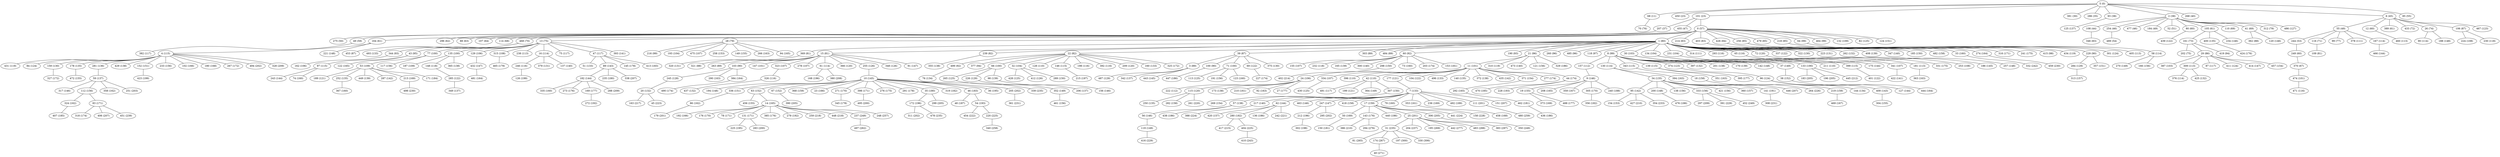 graph grafoDorogovtsev_500_Dijkstra  {
"5 (0)";
"68 (11)";
"450 (23)";
"101 (23)";
"381 (30)";
"286 (35)";
"207 (37)";
"93 (38)";
"2 (38)";
"268 (40)";
"108 (44)";
"6 (45)";
"254 (46)";
"477 (46)";
"455 (47)";
"55 (49)";
"184 (49)";
"275 (50)";
"52 (51)";
"244 (53)";
"489 (54)";
"85 (55)";
"0 (57)";
"49 (59)";
"80 (60)";
"12 (60)";
"249 (60)";
"389 (61)";
"105 (61)";
"164 (61)";
"296 (62)";
"88 (63)";
"107 (64)";
"370 (67)";
"114 (68)";
"110 (69)";
"41 (69)";
"468 (70)";
"116 (71)";
"433 (72)";
"161 (73)";
"26 (74)";
"202 (75)";
"13 (75)";
"70 (76)";
"99 (77)";
"28 (79)";
"312 (79)";
"1 (80)";
"369 (81)";
"15 (81)";
"109 (81)";
"239 (82)";
"22 (82)";
"214 (83)";
"403 (83)";
"346 (83)";
"426 (84)";
"256 (85)";
"479 (85)";
"218 (85)";
"29 (86)";
"106 (87)";
"39 (87)";
"453 (87)";
"321 (88)";
"362 (88)";
"303 (89)";
"3 (89)";
"484 (89)";
"263 (89)";
"103 (90)";
"100 (90)";
"229 (90)";
"60 (92)";
"499 (92)";
"190 (93)";
"344 (93)";
"377 (94)";
"419 (94)";
"43 (95)";
"21 (96)";
"260 (96)";
"485 (96)";
"118 (97)";
"415 (98)";
"64 (99)";
"216 (99)";
"8 (99)";
"464 (99)";
"77 (100)";
"135 (100)";
"66 (100)";
"71 (100)";
"147 (101)";
"11 (101)";
"474 (101)";
"30 (103)";
"387 (103)";
"134 (104)";
"231 (104)";
"193 (104)";
"32 (104)";
"129 (106)";
"24 (106)";
"162 (106)";
"323 (107)";
"278 (107)";
"155 (107)";
"334 (107)";
"341 (107)";
"475 (107)";
"315 (108)";
"253 (108)";
"224 (108)";
"132 (109)";
"187 (109)";
"53 (109)";
"128 (110)";
"396 (110)";
"42 (110)";
"211 (110)";
"314 (111)";
"378 (111)";
"222 (112)";
"157 (112)";
"238 (113)";
"309 (113)";
"405 (113)";
"460 (113)";
"181 (113)";
"376 (114)";
"61 (114)";
"90 (114)";
"58 (114)";
"16 (114)";
"130 (114)";
"167 (114)";
"343 (115)";
"146 (115)";
"139 (115)";
"97 (115)";
"399 (115)";
"4 (115)";
"246 (116)";
"198 (116)";
"293 (116)";
"326 (116)";
"471 (116)";
"65 (116)";
"392 (116)";
"75 (117)";
"87 (117)";
"491 (117)";
"47 (117)";
"382 (117)";
"148 (118)";
"232 (118)";
"230 (118)";
"310 (119)";
"431 (119)";
"434 (119)";
"209 (120)";
"366 (120)";
"115 (120)";
"72 (120)";
"177 (121)";
"199 (121)";
"189 (121)";
"104 (122)";
"439 (122)";
"69 (122)";
"285 (122)";
"401 (122)";
"337 (122)";
"374 (123)";
"467 (123)";
"96 (124)";
"84 (124)";
"301 (124)";
"411 (124)";
"113 (125)";
"428 (125)";
"430 (125)";
"265 (125)";
"82 (125)";
"255 (126)";
"348 (126)";
"412 (126)";
"486 (127)";
"245 (128)";
"284 (129)";
"226 (129)";
"487 (129)";
"322 (130)";
"159 (130)";
"375 (130)";
"223 (131)";
"379 (131)";
"320 (131)";
"262 (132)";
"20 (132)";
"437 (132)";
"397 (132)";
"425 (132)";
"160 (133)";
"493 (133)";
"496 (133)";
"51 (133)";
"7 (133)";
"144 (134)";
"76 (134)";
"252 (135)";
"140 (135)";
"34 (135)";
"178 (135)";
"400 (135)";
"250 (135)";
"281 (136)";
"59 (137)";
"349 (137)";
"206 (137)";
"125 (137)";
"342 (137)";
"355 (138)";
"57 (138)";
"429 (138)";
"173 (138)";
"201 (138)";
"372 (138)";
"365 (138)";
"98 (139)";
"170 (139)";
"165 (139)";
"408 (139)";
"449 (139)";
"217 (140)";
"473 (140)";
"347 (140)";
"137 (140)";
"300 (140)";
"422 (141)";
"393 (141)";
"95 (142)";
"287 (142)";
"435 (142)";
"89 (143)";
"409 (143)";
"62 (144)";
"466 (144)";
"243 (144)";
"182 (144)";
"175 (144)";
"127 (144)";
"186 (145)";
"10 (145)";
"443 (145)";
"56 (146)";
"463 (146)";
"9 (146)";
"317 (146)";
"156 (146)";
"120 (146)";
"234 (146)";
"247 (147)";
"414 (147)";
"91 (147)";
"432 (147)";
"142 (148)";
"200 (148)";
"257 (148)";
"188 (148)";
"221 (148)";
"194 (148)";
"37 (149)";
"352 (149)";
"270 (149)";
"119 (149)";
"364 (149)";
"185 (150)";
"298 (150)";
"307 (150)";
"289 (150)";
"124 (151)";
"152 (151)";
"357 (151)";
"336 (151)";
"38 (152)";
"63 (152)";
"67 (152)";
"154 (153)";
"258 (153)";
"371 (154)";
"269 (154)";
"457 (154)";
"149 (155)";
"456 (155)";
"472 (155)";
"19 (155)";
"304 (155)";
"138 (156)";
"112 (156)";
"233 (156)";
"117 (156)";
"121 (156)";
"333 (156)";
"166 (156)";
"421 (156)";
"461 (156)";
"191 (156)";
"313 (157)";
"360 (157)";
"420 (157)";
"418 (158)";
"18 (158)";
"282 (158)";
"482 (158)";
"219 (159)";
"368 (159)";
"17 (159)";
"73 (160)";
"74 (160)";
"367 (160)";
"79 (160)";
"123 (160)";
"335 (160)";
"33 (160)";
"210 (161)";
"353 (161)";
"324 (162)";
"86 (162)";
"358 (162)";
"394 (163)";
"92 (163)";
"363 (163)";
"290 (163)";
"351 (163)";
"266 (163)";
"274 (164)";
"384 (164)";
"444 (164)";
"481 (164)";
"94 (165)";
"14 (165)";
"122 (165)";
"208 (165)";
"292 (165)";
"102 (166)";
"192 (166)";
"23 (166)";
"469 (167)";
"359 (167)";
"458 (168)";
"180 (168)";
"50 (169)";
"373 (169)";
"213 (169)";
"236 (169)";
"176 (170)";
"305 (170)";
"271 (170)";
"78 (171)";
"316 (171)";
"131 (171)";
"83 (171)";
"398 (171)";
"327 (172)";
"267 (172)";
"325 (172)";
"318 (174)";
"277 (174)";
"227 (174)";
"490 (174)";
"44 (174)";
"203 (174)";
"276 (175)";
"241 (175)";
"331 (175)";
"143 (176)";
"273 (176)";
"385 (176)";
"424 (176)";
"488 (177)";
"27 (177)";
"395 (177)";
"169 (177)";
"345 (178)";
"145 (178)";
"291 (178)";
"465 (179)";
"35 (180)";
"235 (180)";
"150 (181)";
"462 (181)";
"153 (181)";
"356 (182)";
"319 (182)";
"280 (182)";
"413 (183)";
"46 (183)";
"171 (184)";
"407 (185)";
"470 (185)";
"438 (186)";
"440 (186)";
"329 (186)";
"447 (186)";
"136 (186)";
"436 (186)";
"476 (186)";
"48 (187)";
"240 (188)";
"492 (189)";
"133 (190)";
"141 (191)";
"279 (192)";
"272 (192)";
"54 (193)";
"228 (193)";
"225 (195)";
"36 (195)";
"212 (196)";
"168 (196)";
"172 (196)";
"215 (197)";
"302 (198)";
"126 (199)";
"423 (199)";
"495 (200)";
"283 (200)";
"179 (201)";
"25 (201)";
"111 (201)";
"311 (202)";
"494 (202)";
"205 (202)";
"295 (202)";
"251 (203)";
"306 (205)";
"390 (205)";
"183 (205)";
"196 (205)";
"299 (205)";
"406 (207)";
"446 (207)";
"338 (207)";
"151 (207)";
"380 (208)";
"328 (209)";
"297 (209)";
"288 (209)";
"427 (210)";
"386 (210)";
"445 (212)";
"402 (214)";
"417 (215)";
"163 (217)";
"259 (218)";
"448 (218)";
"261 (220)";
"242 (221)";
"454 (222)";
"45 (223)";
"388 (224)";
"441 (224)";
"220 (225)";
"404 (225)";
"264 (226)";
"158 (228)";
"416 (229)";
"391 (229)";
"459 (230)";
"498 (230)";
"361 (231)";
"308 (231)";
"354 (233)";
"31 (235)";
"478 (235)";
"339 (235)";
"204 (237)";
"451 (239)";
"332 (242)";
"410 (243)";
"350 (249)";
"452 (249)";
"237 (249)";
"248 (257)";
"340 (258)";
"480 (259)";
"497 (262)";
"81 (265)";
"174 (267)";
"195 (269)";
"40 (271)";
"294 (276)";
"442 (277)";
"483 (288)";
"383 (297)";
"197 (300)";
"330 (306)";
"5 (0)" -- "68 (11)";
"5 (0)" -- "450 (23)";
"5 (0)" -- "101 (23)";
"5 (0)" -- "381 (30)";
"5 (0)" -- "286 (35)";
"101 (23)" -- "207 (37)";
"5 (0)" -- "93 (38)";
"5 (0)" -- "2 (38)";
"5 (0)" -- "268 (40)";
"2 (38)" -- "108 (44)";
"5 (0)" -- "6 (45)";
"2 (38)" -- "254 (46)";
"2 (38)" -- "477 (46)";
"101 (23)" -- "455 (47)";
"6 (45)" -- "55 (49)";
"2 (38)" -- "184 (49)";
"207 (37)" -- "275 (50)";
"2 (38)" -- "52 (51)";
"55 (49)" -- "244 (53)";
"254 (46)" -- "489 (54)";
"5 (0)" -- "85 (55)";
"101 (23)" -- "0 (57)";
"0 (57)" -- "49 (59)";
"2 (38)" -- "80 (60)";
"6 (45)" -- "12 (60)";
"244 (53)" -- "249 (60)";
"6 (45)" -- "389 (61)";
"2 (38)" -- "105 (61)";
"0 (57)" -- "164 (61)";
"0 (57)" -- "296 (62)";
"0 (57)" -- "88 (63)";
"0 (57)" -- "107 (64)";
"249 (60)" -- "370 (67)";
"0 (57)" -- "114 (68)";
"2 (38)" -- "110 (69)";
"2 (38)" -- "41 (69)";
"0 (57)" -- "468 (70)";
"55 (49)" -- "116 (71)";
"6 (45)" -- "433 (72)";
"105 (61)" -- "161 (73)";
"6 (45)" -- "26 (74)";
"161 (73)" -- "202 (75)";
"0 (57)" -- "13 (75)";
"68 (11)" -- "70 (76)";
"55 (49)" -- "99 (77)";
"0 (57)" -- "28 (79)";
"2 (38)" -- "312 (79)";
"0 (57)" -- "1 (80)";
"1 (80)" -- "369 (81)";
"1 (80)" -- "15 (81)";
"116 (71)" -- "109 (81)";
"1 (80)" -- "239 (82)";
"1 (80)" -- "22 (82)";
"0 (57)" -- "214 (83)";
"0 (57)" -- "403 (83)";
"108 (44)" -- "346 (83)";
"0 (57)" -- "426 (84)";
"0 (57)" -- "256 (85)";
"0 (57)" -- "479 (85)";
"0 (57)" -- "218 (85)";
"161 (73)" -- "29 (86)";
"6 (45)" -- "106 (87)";
"1 (80)" -- "39 (87)";
"468 (70)" -- "453 (87)";
"15 (81)" -- "321 (88)";
"41 (69)" -- "362 (88)";
"1 (80)" -- "303 (89)";
"39 (87)" -- "3 (89)";
"1 (80)" -- "484 (89)";
"15 (81)" -- "263 (89)";
"15 (81)" -- "103 (90)";
"39 (87)" -- "100 (90)";
"256 (85)" -- "229 (90)";
"1 (80)" -- "60 (92)";
"22 (82)" -- "499 (92)";
"1 (80)" -- "190 (93)";
"13 (75)" -- "344 (93)";
"22 (82)" -- "377 (94)";
"161 (73)" -- "419 (94)";
"13 (75)" -- "43 (95)";
"1 (80)" -- "21 (96)";
"1 (80)" -- "260 (96)";
"1 (80)" -- "485 (96)";
"1 (80)" -- "118 (97)";
"403 (83)" -- "415 (98)";
"0 (57)" -- "64 (99)";
"28 (79)" -- "216 (99)";
"1 (80)" -- "8 (99)";
"0 (57)" -- "464 (99)";
"13 (75)" -- "77 (100)";
"13 (75)" -- "135 (100)";
"22 (82)" -- "66 (100)";
"39 (87)" -- "71 (100)";
"15 (81)" -- "147 (101)";
"21 (96)" -- "11 (101)";
"370 (67)" -- "474 (101)";
"1 (80)" -- "30 (103)";
"29 (86)" -- "387 (103)";
"1 (80)" -- "134 (104)";
"1 (80)" -- "231 (104)";
"28 (79)" -- "193 (104)";
"22 (82)" -- "32 (104)";
"13 (75)" -- "129 (106)";
"11 (101)" -- "24 (106)";
"344 (93)" -- "162 (106)";
"15 (81)" -- "323 (107)";
"15 (81)" -- "278 (107)";
"60 (92)" -- "155 (107)";
"11 (101)" -- "334 (107)";
"134 (104)" -- "341 (107)";
"28 (79)" -- "475 (107)";
"13 (75)" -- "315 (108)";
"231 (104)" -- "253 (108)";
"106 (87)" -- "224 (108)";
"0 (57)" -- "132 (109)";
"135 (100)" -- "187 (109)";
"77 (100)" -- "53 (109)";
"22 (82)" -- "128 (110)";
"11 (101)" -- "396 (110)";
"11 (101)" -- "42 (110)";
"30 (103)" -- "211 (110)";
"1 (80)" -- "314 (111)";
"55 (49)" -- "378 (111)";
"24 (106)" -- "222 (112)";
"8 (99)" -- "157 (112)";
"13 (75)" -- "238 (113)";
"29 (86)" -- "309 (113)";
"218 (85)" -- "405 (113)";
"12 (60)" -- "460 (113)";
"134 (104)" -- "181 (113)";
"309 (113)" -- "376 (114)";
"15 (81)" -- "61 (114)";
"26 (74)" -- "90 (114)";
"64 (99)" -- "58 (114)";
"13 (75)" -- "16 (114)";
"8 (99)" -- "130 (114)";
"55 (49)" -- "167 (114)";
"8 (99)" -- "343 (115)";
"22 (82)" -- "146 (115)";
"8 (99)" -- "139 (115)";
"43 (95)" -- "97 (115)";
"30 (103)" -- "399 (115)";
"164 (61)" -- "4 (115)";
"16 (114)" -- "246 (116)";
"22 (82)" -- "198 (116)";
"1 (80)" -- "293 (116)";
"323 (107)" -- "326 (116)";
"474 (101)" -- "471 (116)";
"1 (80)" -- "65 (116)";
"22 (82)" -- "392 (116)";
"13 (75)" -- "75 (117)";
"29 (86)" -- "87 (117)";
"42 (110)" -- "491 (117)";
"13 (75)" -- "47 (117)";
"49 (59)" -- "382 (117)";
"135 (100)" -- "148 (118)";
"60 (92)" -- "232 (118)";
"106 (87)" -- "230 (118)";
"21 (96)" -- "310 (119)";
"4 (115)" -- "431 (119)";
"426 (84)" -- "434 (119)";
"22 (82)" -- "209 (120)";
"15 (81)" -- "366 (120)";
"24 (106)" -- "115 (120)";
"1 (80)" -- "72 (120)";
"11 (101)" -- "177 (121)";
"42 (110)" -- "199 (121)";
"53 (109)" -- "189 (121)";
"11 (101)" -- "104 (122)";
"80 (60)" -- "439 (122)";
"39 (87)" -- "69 (122)";
"148 (118)" -- "285 (122)";
"399 (115)" -- "401 (122)";
"1 (80)" -- "337 (122)";
"8 (99)" -- "374 (123)";
"6 (45)" -- "467 (123)";
"374 (123)" -- "96 (124)";
"4 (115)" -- "84 (124)";
"256 (85)" -- "301 (124)";
"29 (86)" -- "411 (124)";
"71 (100)" -- "113 (125)";
"32 (104)" -- "428 (125)";
"334 (107)" -- "430 (125)";
"66 (100)" -- "265 (125)";
"0 (57)" -- "82 (125)";
"15 (81)" -- "255 (126)";
"15 (81)" -- "348 (126)";
"32 (104)" -- "412 (126)";
"2 (38)" -- "486 (127)";
"103 (90)" -- "245 (128)";
"229 (90)" -- "284 (129)";
"66 (100)" -- "226 (129)";
"3 (89)" -- "487 (129)";
"1 (80)" -- "322 (130)";
"4 (115)" -- "159 (130)";
"39 (87)" -- "375 (130)";
"1 (80)" -- "223 (131)";
"16 (114)" -- "379 (131)";
"369 (81)" -- "320 (131)";
"1 (80)" -- "262 (132)";
"245 (128)" -- "20 (132)";
"326 (116)" -- "437 (132)";
"8 (99)" -- "397 (132)";
"309 (113)" -- "425 (132)";
"22 (82)" -- "160 (133)";
"468 (70)" -- "493 (133)";
"11 (101)" -- "496 (133)";
"47 (117)" -- "51 (133)";
"177 (121)" -- "7 (133)";
"96 (124)" -- "144 (134)";
"499 (92)" -- "76 (134)";
"53 (109)" -- "252 (135)";
"11 (101)" -- "140 (135)";
"130 (114)" -- "34 (135)";
"4 (115)" -- "178 (135)";
"105 (61)" -- "400 (135)";
"115 (120)" -- "250 (135)";
"4 (115)" -- "281 (136)";
"281 (136)" -- "59 (137)";
"285 (122)" -- "349 (137)";
"226 (129)" -- "206 (137)";
"93 (38)" -- "125 (137)";
"3 (89)" -- "342 (137)";
"239 (82)" -- "355 (138)";
"7 (133)" -- "57 (138)";
"4 (115)" -- "429 (138)";
"24 (106)" -- "173 (138)";
"8 (99)" -- "201 (138)";
"11 (101)" -- "372 (138)";
"135 (100)" -- "365 (138)";
"66 (100)" -- "98 (139)";
"8 (99)" -- "170 (139)";
"60 (92)" -- "165 (139)";
"1 (80)" -- "408 (139)";
"53 (109)" -- "449 (139)";
"7 (133)" -- "217 (140)";
"21 (96)" -- "473 (140)";
"1 (80)" -- "347 (140)";
"16 (114)" -- "137 (140)";
"60 (92)" -- "300 (140)";
"341 (107)" -- "422 (141)";
"13 (75)" -- "393 (141)";
"34 (135)" -- "95 (142)";
"53 (109)" -- "287 (142)";
"11 (101)" -- "435 (142)";
"47 (117)" -- "89 (143)";
"96 (124)" -- "409 (143)";
"7 (133)" -- "62 (144)";
"167 (114)" -- "466 (144)";
"97 (115)" -- "243 (144)";
"89 (143)" -- "182 (144)";
"30 (103)" -- "175 (144)";
"96 (124)" -- "127 (144)";
"65 (116)" -- "186 (145)";
"255 (126)" -- "10 (145)";
"3 (89)" -- "443 (145)";
"57 (138)" -- "56 (146)";
"7 (133)" -- "463 (146)";
"157 (112)" -- "9 (146)";
"59 (137)" -- "317 (146)";
"98 (139)" -- "156 (146)";
"41 (69)" -- "120 (146)";
"105 (61)" -- "234 (146)";
"7 (133)" -- "247 (147)";
"29 (86)" -- "414 (147)";
"15 (81)" -- "91 (147)";
"129 (106)" -- "432 (147)";
"8 (99)" -- "142 (148)";
"34 (135)" -- "200 (148)";
"72 (120)" -- "257 (148)";
"26 (74)" -- "188 (148)";
"164 (61)" -- "221 (148)";
"10 (145)" -- "194 (148)";
"8 (99)" -- "37 (149)";
"265 (125)" -- "352 (149)";
"58 (114)" -- "270 (149)";
"56 (146)" -- "119 (149)";
"42 (110)" -- "364 (149)";
"1 (80)" -- "185 (150)";
"60 (92)" -- "298 (150)";
"42 (110)" -- "307 (150)";
"32 (104)" -- "289 (150)";
"0 (57)" -- "124 (151)";
"4 (115)" -- "152 (151)";
"229 (90)" -- "357 (151)";
"10 (145)" -- "336 (151)";
"37 (149)" -- "38 (152)";
"10 (145)" -- "63 (152)";
"10 (145)" -- "67 (152)";
"95 (142)" -- "154 (153)";
"28 (79)" -- "258 (153)";
"11 (101)" -- "371 (154)";
"307 (150)" -- "269 (154)";
"29 (86)" -- "457 (154)";
"28 (79)" -- "149 (155)";
"63 (152)" -- "456 (155)";
"178 (135)" -- "472 (155)";
"9 (146)" -- "19 (155)";
"409 (143)" -- "304 (155)";
"34 (135)" -- "138 (156)";
"59 (137)" -- "112 (156)";
"4 (115)" -- "233 (156)";
"77 (100)" -- "117 (156)";
"21 (96)" -- "121 (156)";
"34 (135)" -- "333 (156)";
"58 (114)" -- "166 (156)";
"34 (135)" -- "421 (156)";
"352 (149)" -- "461 (156)";
"71 (100)" -- "191 (156)";
"284 (129)" -- "313 (157)";
"34 (135)" -- "360 (157)";
"62 (144)" -- "420 (157)";
"7 (133)" -- "418 (158)";
"343 (115)" -- "18 (158)";
"115 (120)" -- "282 (158)";
"1 (80)" -- "482 (158)";
"18 (158)" -- "219 (159)";
"10 (145)" -- "368 (159)";
"7 (133)" -- "17 (159)";
"60 (92)" -- "73 (160)";
"97 (115)" -- "74 (160)";
"252 (135)" -- "367 (160)";
"7 (133)" -- "79 (160)";
"71 (100)" -- "123 (160)";
"182 (144)" -- "335 (160)";
"1 (80)" -- "33 (160)";
"24 (106)" -- "210 (161)";
"7 (133)" -- "353 (161)";
"112 (156)" -- "324 (162)";
"336 (151)" -- "86 (162)";
"59 (137)" -- "358 (162)";
"130 (114)" -- "394 (163)";
"24 (106)" -- "92 (163)";
"181 (113)" -- "363 (163)";
"103 (90)" -- "290 (163)";
"139 (115)" -- "351 (163)";
"28 (79)" -- "266 (163)";
"1 (80)" -- "274 (164)";
"103 (90)" -- "384 (164)";
"38 (152)" -- "444 (164)";
"432 (147)" -- "481 (164)";
"28 (79)" -- "94 (165)";
"63 (152)" -- "14 (165)";
"43 (95)" -- "122 (165)";
"9 (146)" -- "208 (165)";
"371 (154)" -- "292 (165)";
"4 (115)" -- "102 (166)";
"14 (165)" -- "192 (166)";
"10 (145)" -- "23 (166)";
"219 (159)" -- "469 (167)";
"9 (146)" -- "359 (167)";
"353 (161)" -- "458 (168)";
"4 (115)" -- "180 (168)";
"17 (159)" -- "50 (169)";
"19 (155)" -- "373 (169)";
"53 (109)" -- "213 (169)";
"7 (133)" -- "236 (169)";
"14 (165)" -- "176 (170)";
"9 (146)" -- "305 (170)";
"10 (145)" -- "271 (170)";
"14 (165)" -- "78 (171)";
"1 (80)" -- "316 (171)";
"14 (165)" -- "131 (171)";
"112 (156)" -- "83 (171)";
"10 (145)" -- "398 (171)";
"159 (130)" -- "327 (172)";
"4 (115)" -- "267 (172)";
"22 (82)" -- "325 (172)";
"83 (171)" -- "318 (174)";
"11 (101)" -- "277 (174)";
"69 (122)" -- "227 (174)";
"384 (164)" -- "490 (174)";
"11 (101)" -- "44 (174)";
"60 (92)" -- "203 (174)";
"10 (145)" -- "276 (175)";
"1 (80)" -- "241 (175)";
"134 (104)" -- "331 (175)";
"17 (159)" -- "143 (176)";
"182 (144)" -- "273 (176)";
"14 (165)" -- "385 (176)";
"400 (135)" -- "424 (176)";
"19 (155)" -- "488 (177)";
"24 (106)" -- "27 (177)";
"139 (115)" -- "395 (177)";
"182 (144)" -- "169 (177)";
"271 (170)" -- "345 (178)";
"47 (117)" -- "145 (178)";
"10 (145)" -- "291 (178)";
"315 (108)" -- "465 (179)";
"10 (145)" -- "35 (180)";
"89 (143)" -- "235 (180)";
"50 (169)" -- "150 (181)";
"292 (165)" -- "462 (181)";
"60 (92)" -- "153 (181)";
"305 (170)" -- "356 (182)";
"10 (145)" -- "319 (182)";
"62 (144)" -- "280 (182)";
"47 (117)" -- "413 (183)";
"10 (145)" -- "46 (183)";
"53 (109)" -- "171 (184)";
"324 (162)" -- "407 (185)";
"44 (174)" -- "470 (185)";
"57 (138)" -- "438 (186)";
"17 (159)" -- "440 (186)";
"21 (96)" -- "329 (186)";
"100 (90)" -- "447 (186)";
"62 (144)" -- "136 (186)";
"462 (181)" -- "436 (186)";
"200 (148)" -- "476 (186)";
"46 (183)" -- "48 (187)";
"9 (146)" -- "240 (188)";
"7 (133)" -- "492 (189)";
"8 (99)" -- "133 (190)";
"34 (135)" -- "141 (191)";
"14 (165)" -- "279 (192)";
"169 (177)" -- "272 (192)";
"46 (183)" -- "54 (193)";
"44 (174)" -- "228 (193)";
"131 (171)" -- "225 (195)";
"10 (145)" -- "36 (195)";
"247 (147)" -- "212 (196)";
"61 (114)" -- "168 (196)";
"35 (180)" -- "172 (196)";
"146 (115)" -- "215 (197)";
"212 (196)" -- "302 (198)";
"246 (116)" -- "126 (199)";
"152 (151)" -- "423 (199)";
"398 (171)" -- "495 (200)";
"131 (171)" -- "283 (200)";
"86 (162)" -- "179 (201)";
"17 (159)" -- "25 (201)";
"7 (133)" -- "111 (201)";
"172 (196)" -- "311 (202)";
"4 (115)" -- "494 (202)";
"10 (145)" -- "205 (202)";
"247 (147)" -- "295 (202)";
"59 (137)" -- "251 (203)";
"17 (159)" -- "306 (205)";
"67 (152)" -- "390 (205)";
"133 (190)" -- "183 (205)";
"133 (190)" -- "196 (205)";
"35 (180)" -- "299 (205)";
"83 (171)" -- "406 (207)";
"34 (135)" -- "446 (207)";
"89 (143)" -- "338 (207)";
"7 (133)" -- "151 (207)";
"61 (114)" -- "380 (208)";
"4 (115)" -- "328 (209)";
"333 (156)" -- "297 (209)";
"182 (144)" -- "288 (209)";
"95 (142)" -- "427 (210)";
"143 (176)" -- "386 (210)";
"133 (190)" -- "445 (212)";
"298 (150)" -- "402 (214)";
"280 (182)" -- "417 (215)";
"20 (132)" -- "163 (217)";
"14 (165)" -- "259 (218)";
"14 (165)" -- "448 (218)";
"115 (120)" -- "261 (220)";
"62 (144)" -- "242 (221)";
"54 (193)" -- "454 (222)";
"20 (132)" -- "45 (223)";
"217 (140)" -- "388 (224)";
"17 (159)" -- "441 (224)";
"54 (193)" -- "220 (225)";
"280 (182)" -- "404 (225)";
"34 (135)" -- "264 (226)";
"17 (159)" -- "158 (228)";
"119 (149)" -- "416 (229)";
"333 (156)" -- "391 (229)";
"274 (164)" -- "459 (230)";
"213 (169)" -- "498 (230)";
"205 (202)" -- "361 (231)";
"141 (191)" -- "308 (231)";
"95 (142)" -- "354 (233)";
"25 (201)" -- "31 (235)";
"172 (196)" -- "478 (235)";
"10 (145)" -- "339 (235)";
"25 (201)" -- "204 (237)";
"83 (171)" -- "451 (239)";
"33 (160)" -- "332 (242)";
"404 (225)" -- "410 (243)";
"306 (205)" -- "350 (249)";
"333 (156)" -- "452 (249)";
"14 (165)" -- "237 (249)";
"14 (165)" -- "248 (257)";
"220 (225)" -- "340 (258)";
"111 (201)" -- "480 (259)";
"237 (249)" -- "497 (262)";
"31 (235)" -- "81 (265)";
"31 (235)" -- "174 (267)";
"25 (201)" -- "195 (269)";
"174 (267)" -- "40 (271)";
"143 (176)" -- "294 (276)";
"25 (201)" -- "442 (277)";
"25 (201)" -- "483 (288)";
"25 (201)" -- "383 (297)";
"31 (235)" -- "197 (300)";
"31 (235)" -- "330 (306)";
}